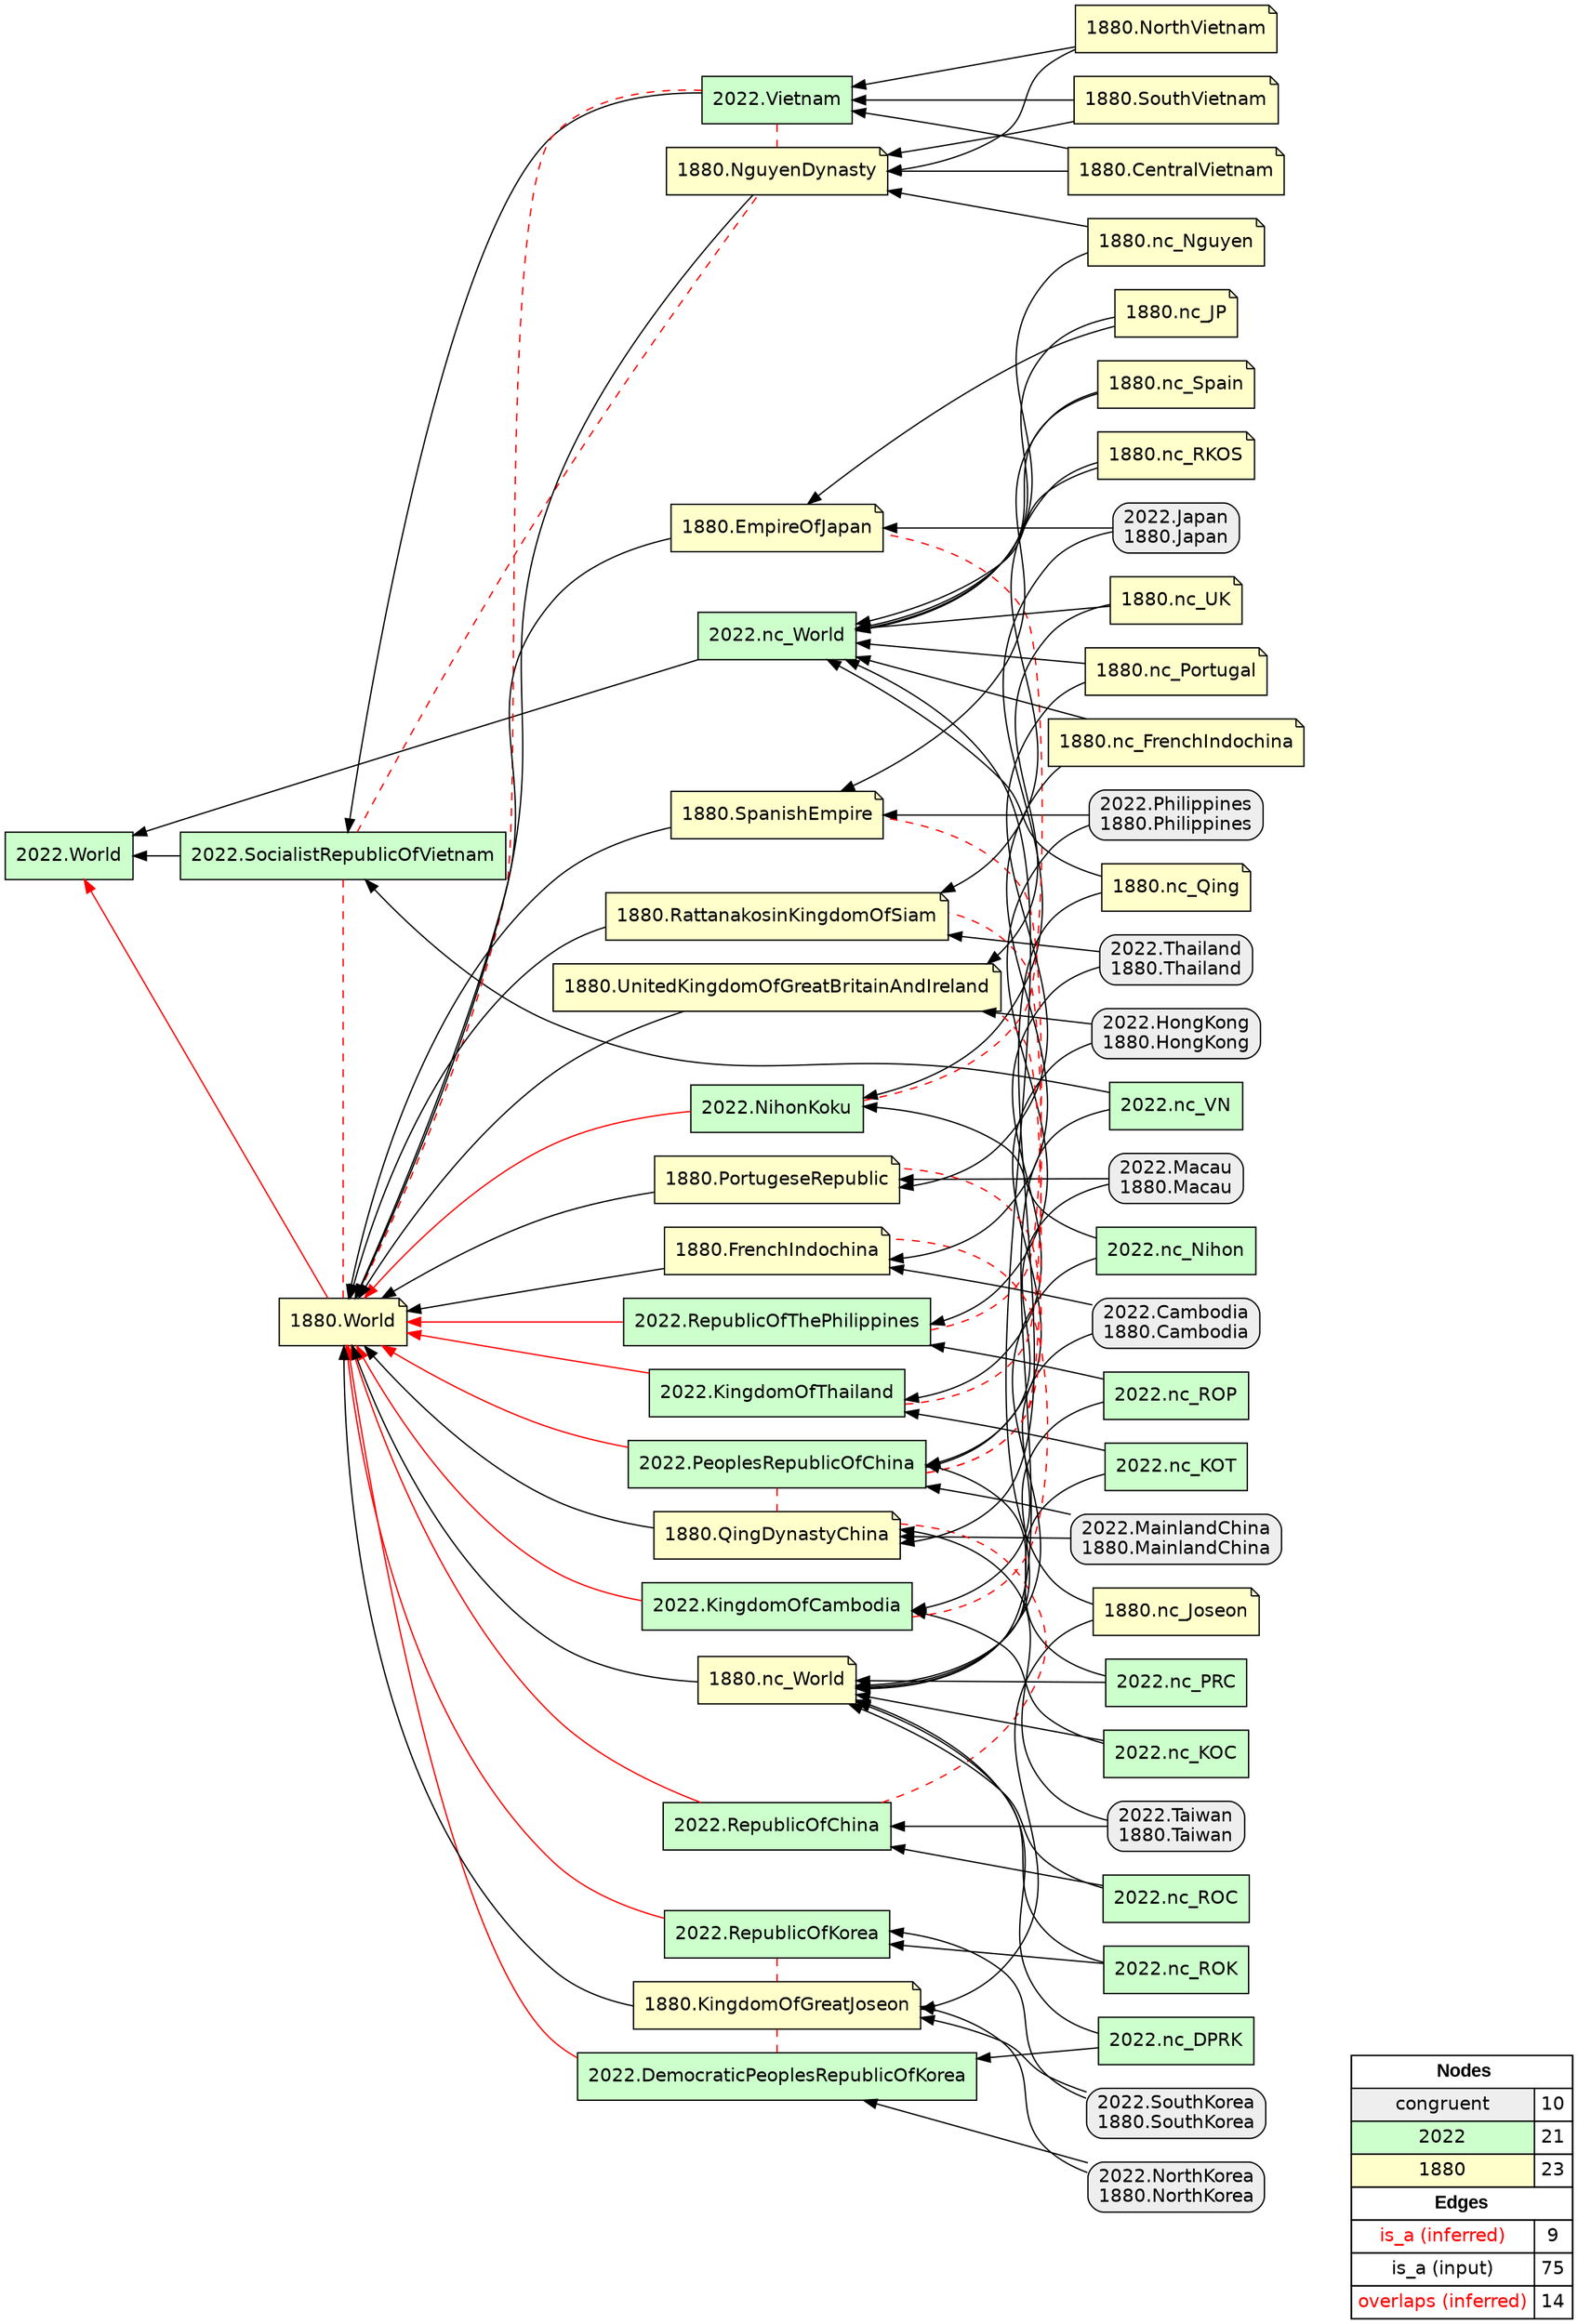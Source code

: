 digraph{
rankdir=RL
node[shape=box style="filled,rounded" fillcolor="#EEEEEE" fontname="helvetica"] 
"2022.NorthKorea\n1880.NorthKorea"
"2022.MainlandChina\n1880.MainlandChina"
"2022.Thailand\n1880.Thailand"
"2022.Japan\n1880.Japan"
"2022.Cambodia\n1880.Cambodia"
"2022.HongKong\n1880.HongKong"
"2022.SouthKorea\n1880.SouthKorea"
"2022.Philippines\n1880.Philippines"
"2022.Macau\n1880.Macau"
"2022.Taiwan\n1880.Taiwan"
node[shape=box style=filled fillcolor="#CCFFCC" fontname="helvetica"] 
"2022.RepublicOfThePhilippines"
"2022.nc_VN"
"2022.SocialistRepublicOfVietnam"
"2022.PeoplesRepublicOfChina"
"2022.RepublicOfKorea"
"2022.DemocraticPeoplesRepublicOfKorea"
"2022.nc_World"
"2022.nc_ROC"
"2022.RepublicOfChina"
"2022.NihonKoku"
"2022.nc_Nihon"
"2022.Vietnam"
"2022.nc_DPRK"
"2022.World"
"2022.KingdomOfThailand"
"2022.nc_ROK"
"2022.nc_PRC"
"2022.nc_KOC"
"2022.nc_KOT"
"2022.nc_ROP"
"2022.KingdomOfCambodia"
node[shape=note style=filled fillcolor="#FFFFCC" fontname="helvetica"] 
"1880.nc_Spain"
"1880.FrenchIndochina"
"1880.nc_Portugal"
"1880.SouthVietnam"
"1880.nc_Joseon"
"1880.SpanishEmpire"
"1880.CentralVietnam"
"1880.NguyenDynasty"
"1880.KingdomOfGreatJoseon"
"1880.nc_FrenchIndochina"
"1880.nc_Qing"
"1880.World"
"1880.EmpireOfJapan"
"1880.nc_UK"
"1880.nc_RKOS"
"1880.QingDynastyChina"
"1880.NorthVietnam"
"1880.UnitedKingdomOfGreatBritainAndIreland"
"1880.nc_World"
"1880.PortugeseRepublic"
"1880.nc_JP"
"1880.RattanakosinKingdomOfSiam"
"1880.nc_Nguyen"
edge[arrowhead=normal style=solid color="#FF0000" constraint=true penwidth=1]
"2022.PeoplesRepublicOfChina" -> "1880.World"
"2022.RepublicOfChina" -> "1880.World"
"2022.NihonKoku" -> "1880.World"
"2022.RepublicOfKorea" -> "1880.World"
"2022.KingdomOfCambodia" -> "1880.World"
"2022.RepublicOfThePhilippines" -> "1880.World"
"2022.DemocraticPeoplesRepublicOfKorea" -> "1880.World"
"1880.World" -> "2022.World"
"2022.KingdomOfThailand" -> "1880.World"
edge[arrowhead=normal style=solid color="#000000" constraint=true penwidth=1]
"1880.nc_Joseon" -> "2022.nc_World"
"2022.Philippines\n1880.Philippines" -> "1880.SpanishEmpire"
"2022.nc_ROC" -> "2022.RepublicOfChina"
"2022.nc_DPRK" -> "2022.DemocraticPeoplesRepublicOfKorea"
"2022.nc_VN" -> "2022.SocialistRepublicOfVietnam"
"2022.MainlandChina\n1880.MainlandChina" -> "2022.PeoplesRepublicOfChina"
"1880.nc_Spain" -> "2022.nc_World"
"1880.PortugeseRepublic" -> "1880.World"
"1880.nc_UK" -> "1880.UnitedKingdomOfGreatBritainAndIreland"
"1880.nc_FrenchIndochina" -> "1880.FrenchIndochina"
"2022.nc_ROK" -> "2022.RepublicOfKorea"
"2022.HongKong\n1880.HongKong" -> "1880.UnitedKingdomOfGreatBritainAndIreland"
"2022.Taiwan\n1880.Taiwan" -> "2022.RepublicOfChina"
"1880.SouthVietnam" -> "2022.Vietnam"
"1880.nc_Nguyen" -> "1880.NguyenDynasty"
"2022.nc_Nihon" -> "2022.NihonKoku"
"1880.SouthVietnam" -> "1880.NguyenDynasty"
"1880.UnitedKingdomOfGreatBritainAndIreland" -> "1880.World"
"2022.Cambodia\n1880.Cambodia" -> "2022.KingdomOfCambodia"
"1880.nc_Joseon" -> "1880.KingdomOfGreatJoseon"
"2022.SouthKorea\n1880.SouthKorea" -> "2022.RepublicOfKorea"
"2022.nc_KOT" -> "2022.KingdomOfThailand"
"1880.nc_Portugal" -> "2022.nc_World"
"2022.nc_KOT" -> "1880.nc_World"
"2022.nc_ROK" -> "1880.nc_World"
"2022.nc_KOC" -> "1880.nc_World"
"2022.Japan\n1880.Japan" -> "2022.NihonKoku"
"1880.NorthVietnam" -> "1880.NguyenDynasty"
"2022.nc_DPRK" -> "1880.nc_World"
"1880.SpanishEmpire" -> "1880.World"
"2022.SocialistRepublicOfVietnam" -> "2022.World"
"1880.FrenchIndochina" -> "1880.World"
"1880.nc_FrenchIndochina" -> "2022.nc_World"
"1880.CentralVietnam" -> "1880.NguyenDynasty"
"1880.CentralVietnam" -> "2022.Vietnam"
"2022.Macau\n1880.Macau" -> "1880.PortugeseRepublic"
"2022.Philippines\n1880.Philippines" -> "2022.RepublicOfThePhilippines"
"1880.nc_UK" -> "2022.nc_World"
"1880.KingdomOfGreatJoseon" -> "1880.World"
"2022.nc_ROP" -> "1880.nc_World"
"1880.EmpireOfJapan" -> "1880.World"
"1880.NorthVietnam" -> "2022.Vietnam"
"2022.nc_ROC" -> "1880.nc_World"
"2022.nc_PRC" -> "1880.nc_World"
"2022.nc_VN" -> "1880.nc_World"
"2022.nc_ROP" -> "2022.RepublicOfThePhilippines"
"2022.Thailand\n1880.Thailand" -> "2022.KingdomOfThailand"
"1880.QingDynastyChina" -> "1880.World"
"2022.MainlandChina\n1880.MainlandChina" -> "1880.QingDynastyChina"
"2022.nc_World" -> "2022.World"
"1880.nc_Qing" -> "2022.nc_World"
"1880.nc_Portugal" -> "1880.PortugeseRepublic"
"2022.Vietnam" -> "2022.SocialistRepublicOfVietnam"
"2022.SouthKorea\n1880.SouthKorea" -> "1880.KingdomOfGreatJoseon"
"1880.nc_Nguyen" -> "2022.nc_World"
"2022.NorthKorea\n1880.NorthKorea" -> "2022.DemocraticPeoplesRepublicOfKorea"
"1880.RattanakosinKingdomOfSiam" -> "1880.World"
"1880.NguyenDynasty" -> "1880.World"
"1880.nc_Spain" -> "1880.SpanishEmpire"
"2022.nc_Nihon" -> "1880.nc_World"
"2022.Cambodia\n1880.Cambodia" -> "1880.FrenchIndochina"
"2022.Japan\n1880.Japan" -> "1880.EmpireOfJapan"
"1880.nc_Qing" -> "1880.QingDynastyChina"
"2022.Thailand\n1880.Thailand" -> "1880.RattanakosinKingdomOfSiam"
"1880.nc_JP" -> "1880.EmpireOfJapan"
"1880.nc_World" -> "1880.World"
"2022.NorthKorea\n1880.NorthKorea" -> "1880.KingdomOfGreatJoseon"
"2022.Taiwan\n1880.Taiwan" -> "1880.QingDynastyChina"
"1880.nc_JP" -> "2022.nc_World"
"2022.nc_KOC" -> "2022.KingdomOfCambodia"
"2022.Macau\n1880.Macau" -> "2022.PeoplesRepublicOfChina"
"1880.nc_RKOS" -> "1880.RattanakosinKingdomOfSiam"
"2022.HongKong\n1880.HongKong" -> "2022.PeoplesRepublicOfChina"
"2022.nc_PRC" -> "2022.PeoplesRepublicOfChina"
"1880.nc_RKOS" -> "2022.nc_World"
edge[arrowhead=normal style=dotted color="#000000" constraint=true penwidth=1]
edge[arrowhead=none style=dashed color="#FF0000" constraint=false penwidth=1]
"2022.RepublicOfThePhilippines" -> "1880.SpanishEmpire"
"2022.RepublicOfKorea" -> "1880.KingdomOfGreatJoseon"
"2022.PeoplesRepublicOfChina" -> "1880.UnitedKingdomOfGreatBritainAndIreland"
"2022.KingdomOfCambodia" -> "1880.FrenchIndochina"
"2022.KingdomOfThailand" -> "1880.RattanakosinKingdomOfSiam"
"2022.PeoplesRepublicOfChina" -> "1880.PortugeseRepublic"
"2022.DemocraticPeoplesRepublicOfKorea" -> "1880.KingdomOfGreatJoseon"
"2022.SocialistRepublicOfVietnam" -> "1880.World"
"2022.PeoplesRepublicOfChina" -> "1880.QingDynastyChina"
"2022.SocialistRepublicOfVietnam" -> "1880.NguyenDynasty"
"2022.Vietnam" -> "1880.World"
"2022.RepublicOfChina" -> "1880.QingDynastyChina"
"2022.Vietnam" -> "1880.NguyenDynasty"
"2022.NihonKoku" -> "1880.EmpireOfJapan"
node[shape=box] 
{rank=source Legend [fillcolor= white margin=0 label=< 
 <TABLE BORDER="0" CELLBORDER="1" CELLSPACING="0" CELLPADDING="4"> 
<TR> <TD COLSPAN="2"><font face="Arial Black"> Nodes</font></TD> </TR> 
<TR> 
 <TD bgcolor="#EEEEEE" fontname="helvetica">congruent</TD> 
 <TD>10</TD> 
 </TR> 
<TR> 
 <TD bgcolor="#CCFFCC" fontname="helvetica">2022</TD> 
 <TD>21</TD> 
 </TR> 
<TR> 
 <TD bgcolor="#FFFFCC" fontname="helvetica">1880</TD> 
 <TD>23</TD> 
 </TR> 
<TR> <TD COLSPAN="2"><font face = "Arial Black"> Edges </font></TD> </TR> 
<TR> 
 <TD><font color ="#FF0000">is_a (inferred)</font></TD><TD>9</TD>
</TR>
<TR> 
 <TD><font color ="#000000">is_a (input)</font></TD><TD>75</TD>
</TR>
<TR> 
 <TD><font color ="#FF0000">overlaps (inferred)</font></TD><TD>14</TD>
</TR>
</TABLE> 
 >] } 
}